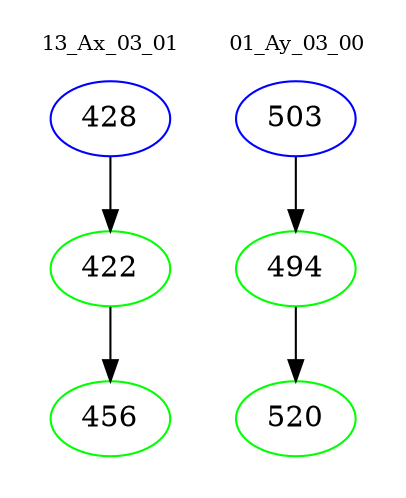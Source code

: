 digraph{
subgraph cluster_0 {
color = white
label = "13_Ax_03_01";
fontsize=10;
T0_428 [label="428", color="blue"]
T0_428 -> T0_422 [color="black"]
T0_422 [label="422", color="green"]
T0_422 -> T0_456 [color="black"]
T0_456 [label="456", color="green"]
}
subgraph cluster_1 {
color = white
label = "01_Ay_03_00";
fontsize=10;
T1_503 [label="503", color="blue"]
T1_503 -> T1_494 [color="black"]
T1_494 [label="494", color="green"]
T1_494 -> T1_520 [color="black"]
T1_520 [label="520", color="green"]
}
}
